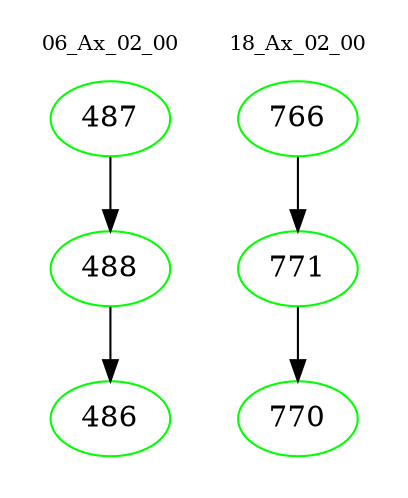 digraph{
subgraph cluster_0 {
color = white
label = "06_Ax_02_00";
fontsize=10;
T0_487 [label="487", color="green"]
T0_487 -> T0_488 [color="black"]
T0_488 [label="488", color="green"]
T0_488 -> T0_486 [color="black"]
T0_486 [label="486", color="green"]
}
subgraph cluster_1 {
color = white
label = "18_Ax_02_00";
fontsize=10;
T1_766 [label="766", color="green"]
T1_766 -> T1_771 [color="black"]
T1_771 [label="771", color="green"]
T1_771 -> T1_770 [color="black"]
T1_770 [label="770", color="green"]
}
}
